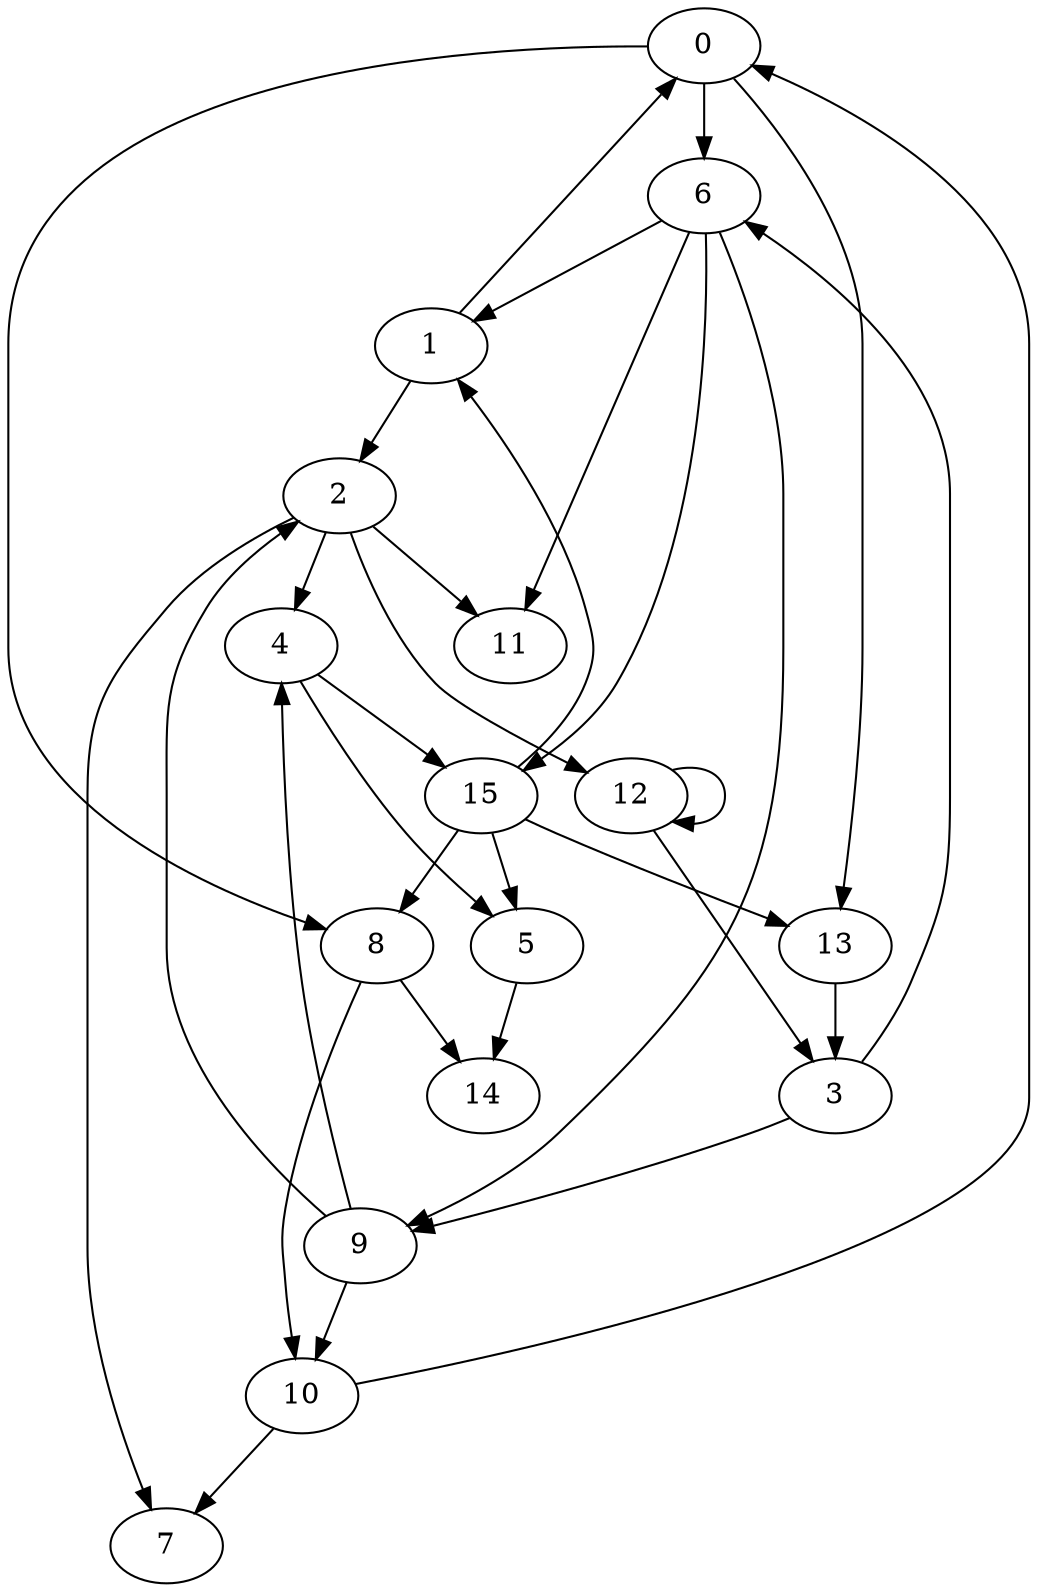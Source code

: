 digraph "" {
	0 -> 6;
	0 -> 8;
	0 -> 13;
	1 -> 0;
	1 -> 2;
	2 -> 4;
	2 -> 7;
	2 -> 11;
	2 -> 12;
	3 -> 6;
	3 -> 9;
	4 -> 5;
	4 -> 15;
	5 -> 14;
	6 -> 1;
	6 -> 9;
	6 -> 11;
	6 -> 15;
	8 -> 10;
	8 -> 14;
	9 -> 2;
	9 -> 4;
	9 -> 10;
	10 -> 0;
	10 -> 7;
	12 -> 3;
	12 -> 12;
	13 -> 3;
	15 -> 1;
	15 -> 5;
	15 -> 8;
	15 -> 13;
}
